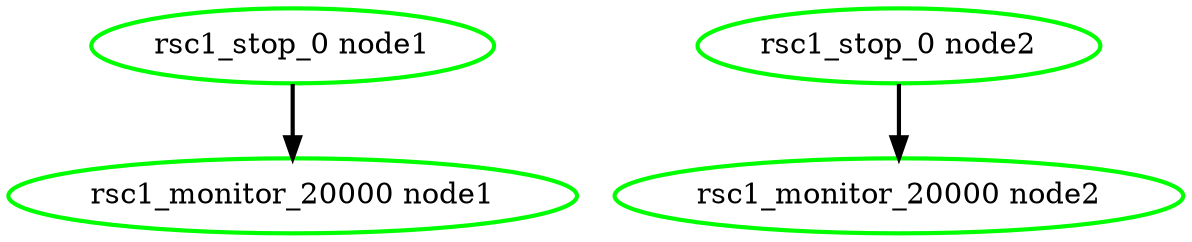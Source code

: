 digraph "g" {
"rsc1_monitor_20000 node1" [ style=bold color="green" fontcolor="black" ]
"rsc1_monitor_20000 node2" [ style=bold color="green" fontcolor="black" ]
"rsc1_stop_0 node1" -> "rsc1_monitor_20000 node1" [ style = bold]
"rsc1_stop_0 node1" [ style=bold color="green" fontcolor="black" ]
"rsc1_stop_0 node2" -> "rsc1_monitor_20000 node2" [ style = bold]
"rsc1_stop_0 node2" [ style=bold color="green" fontcolor="black" ]
}
